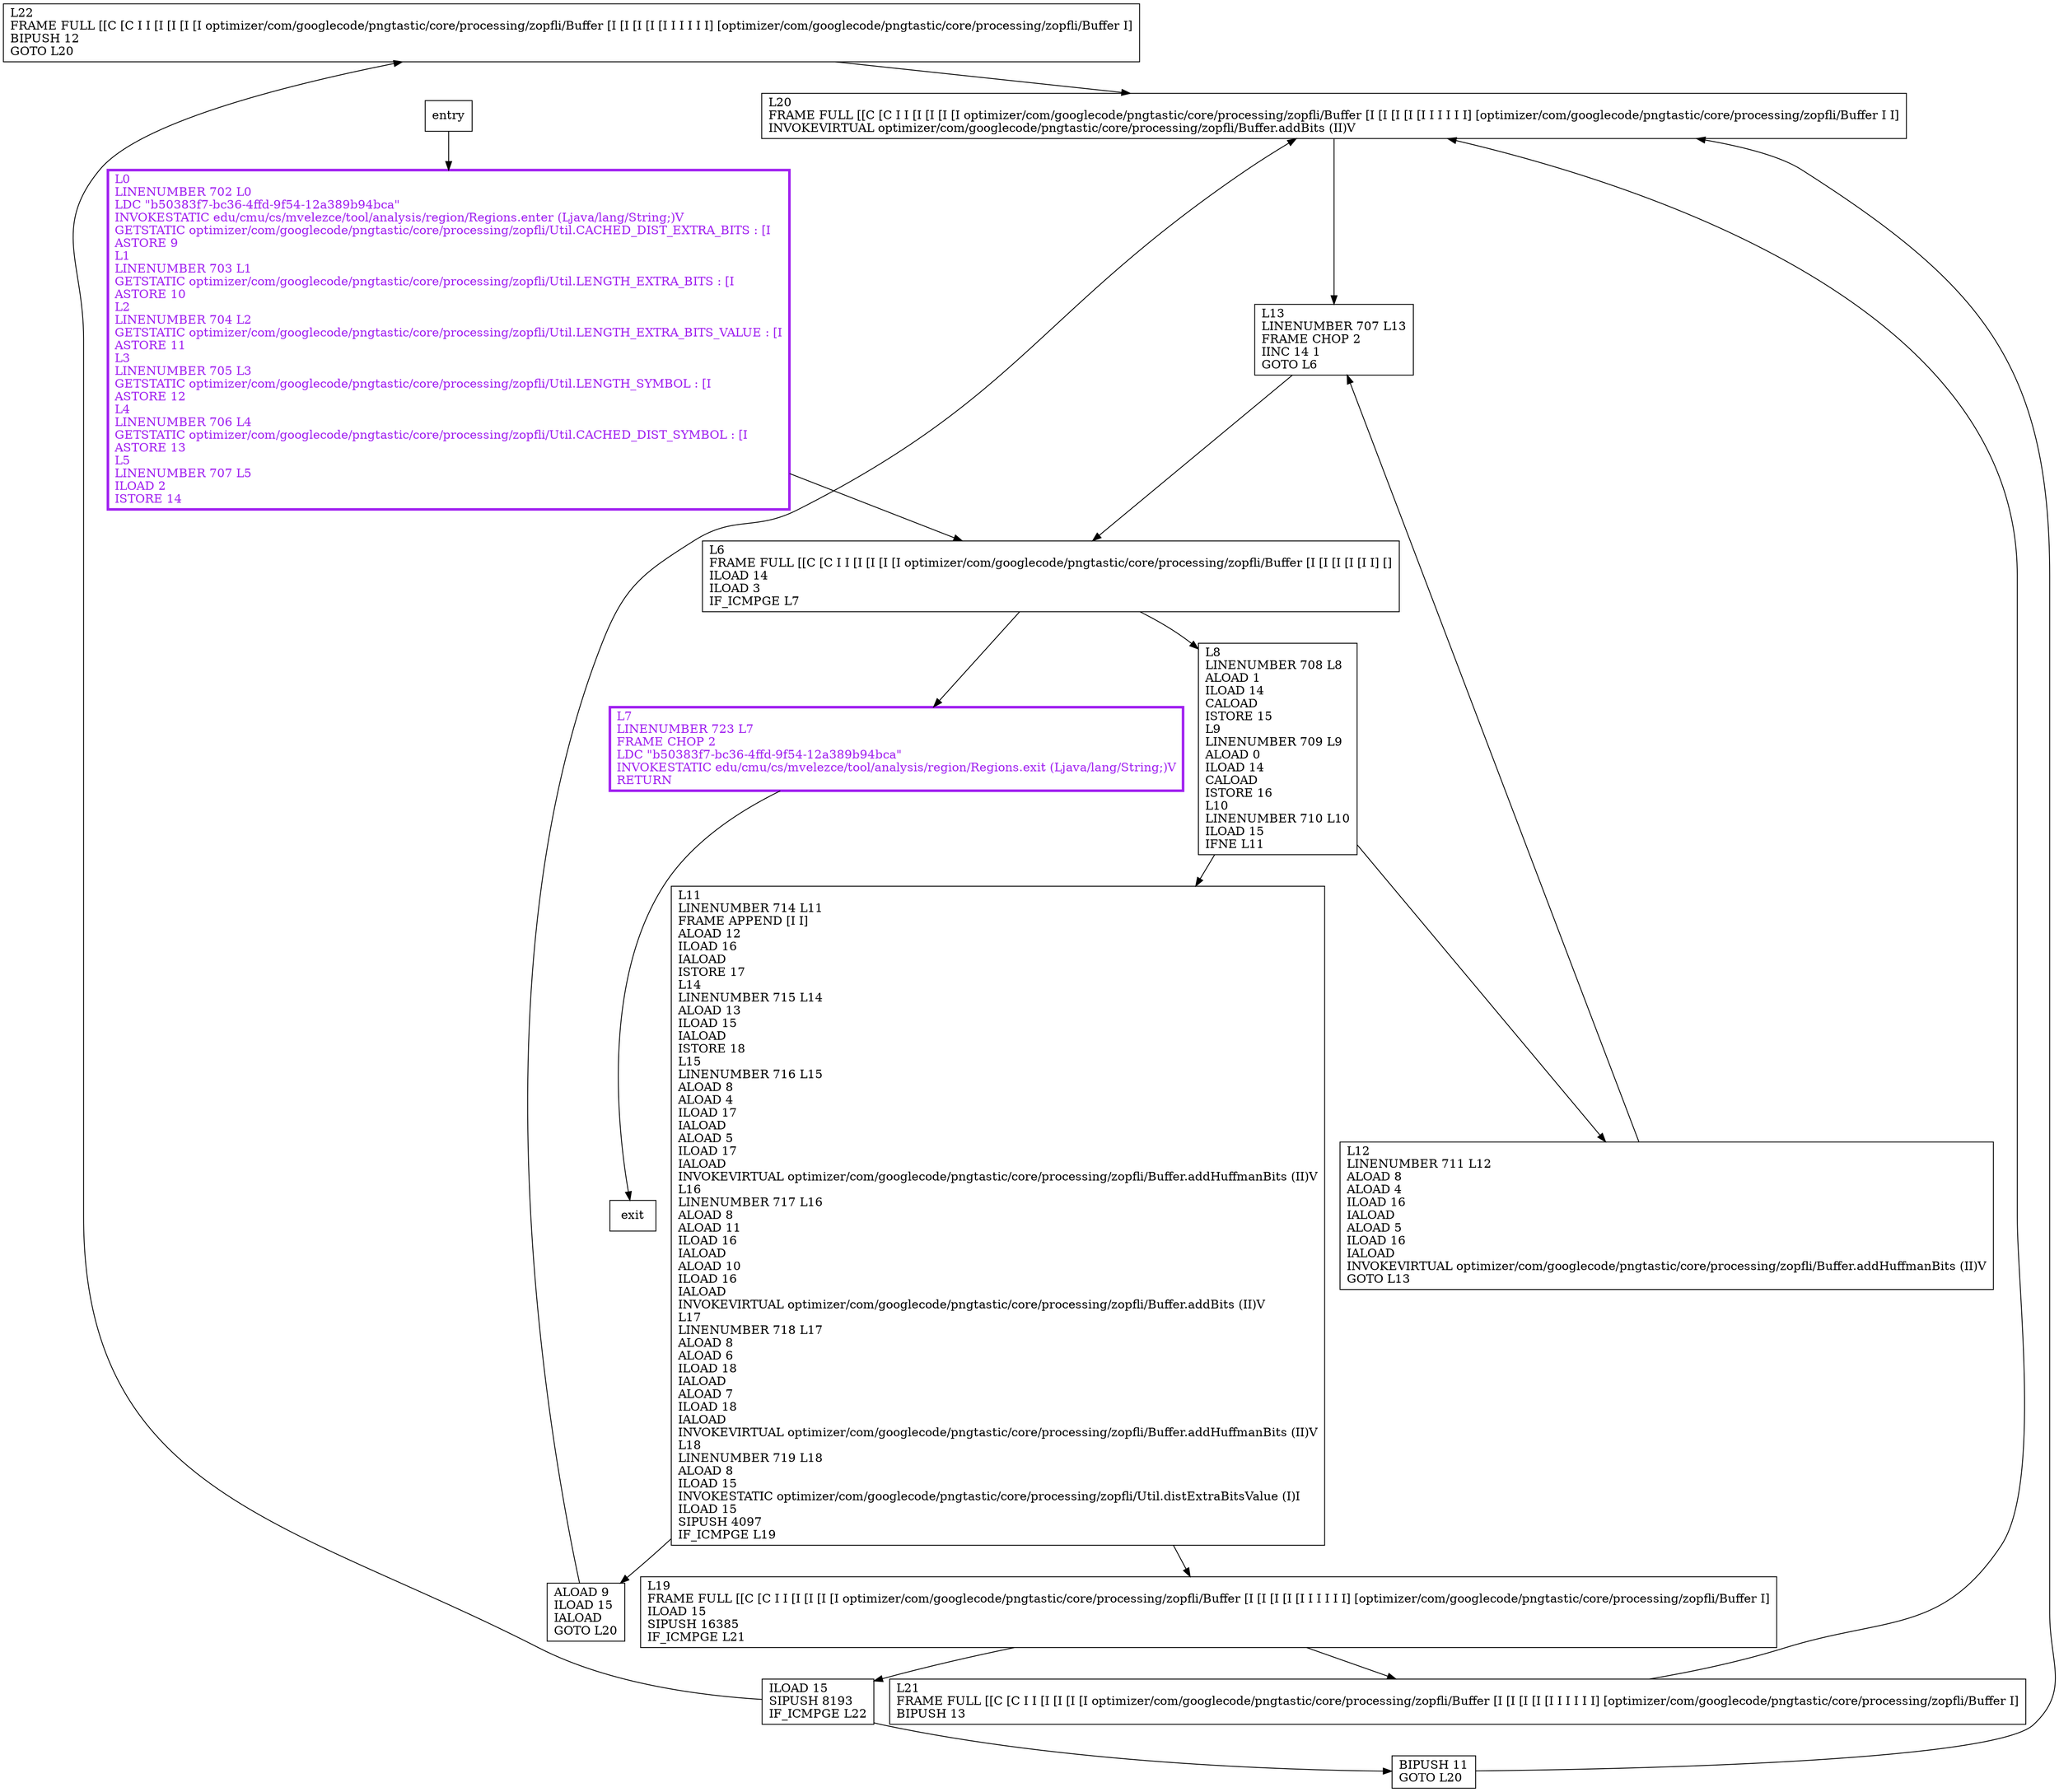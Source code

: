 digraph addLzData {
node [shape=record];
1683884141 [label="L22\lFRAME FULL [[C [C I I [I [I [I [I optimizer/com/googlecode/pngtastic/core/processing/zopfli/Buffer [I [I [I [I [I I I I I I] [optimizer/com/googlecode/pngtastic/core/processing/zopfli/Buffer I]\lBIPUSH 12\lGOTO L20\l"];
426777471 [label="L12\lLINENUMBER 711 L12\lALOAD 8\lALOAD 4\lILOAD 16\lIALOAD\lALOAD 5\lILOAD 16\lIALOAD\lINVOKEVIRTUAL optimizer/com/googlecode/pngtastic/core/processing/zopfli/Buffer.addHuffmanBits (II)V\lGOTO L13\l"];
1239019312 [label="ILOAD 15\lSIPUSH 8193\lIF_ICMPGE L22\l"];
1537829067 [label="L11\lLINENUMBER 714 L11\lFRAME APPEND [I I]\lALOAD 12\lILOAD 16\lIALOAD\lISTORE 17\lL14\lLINENUMBER 715 L14\lALOAD 13\lILOAD 15\lIALOAD\lISTORE 18\lL15\lLINENUMBER 716 L15\lALOAD 8\lALOAD 4\lILOAD 17\lIALOAD\lALOAD 5\lILOAD 17\lIALOAD\lINVOKEVIRTUAL optimizer/com/googlecode/pngtastic/core/processing/zopfli/Buffer.addHuffmanBits (II)V\lL16\lLINENUMBER 717 L16\lALOAD 8\lALOAD 11\lILOAD 16\lIALOAD\lALOAD 10\lILOAD 16\lIALOAD\lINVOKEVIRTUAL optimizer/com/googlecode/pngtastic/core/processing/zopfli/Buffer.addBits (II)V\lL17\lLINENUMBER 718 L17\lALOAD 8\lALOAD 6\lILOAD 18\lIALOAD\lALOAD 7\lILOAD 18\lIALOAD\lINVOKEVIRTUAL optimizer/com/googlecode/pngtastic/core/processing/zopfli/Buffer.addHuffmanBits (II)V\lL18\lLINENUMBER 719 L18\lALOAD 8\lILOAD 15\lINVOKESTATIC optimizer/com/googlecode/pngtastic/core/processing/zopfli/Util.distExtraBitsValue (I)I\lILOAD 15\lSIPUSH 4097\lIF_ICMPGE L19\l"];
1676937143 [label="L19\lFRAME FULL [[C [C I I [I [I [I [I optimizer/com/googlecode/pngtastic/core/processing/zopfli/Buffer [I [I [I [I [I I I I I I] [optimizer/com/googlecode/pngtastic/core/processing/zopfli/Buffer I]\lILOAD 15\lSIPUSH 16385\lIF_ICMPGE L21\l"];
1422999923 [label="L6\lFRAME FULL [[C [C I I [I [I [I [I optimizer/com/googlecode/pngtastic/core/processing/zopfli/Buffer [I [I [I [I [I I] []\lILOAD 14\lILOAD 3\lIF_ICMPGE L7\l"];
173246578 [label="L21\lFRAME FULL [[C [C I I [I [I [I [I optimizer/com/googlecode/pngtastic/core/processing/zopfli/Buffer [I [I [I [I [I I I I I I] [optimizer/com/googlecode/pngtastic/core/processing/zopfli/Buffer I]\lBIPUSH 13\l"];
1121403203 [label="BIPUSH 11\lGOTO L20\l"];
1830925671 [label="L13\lLINENUMBER 707 L13\lFRAME CHOP 2\lIINC 14 1\lGOTO L6\l"];
1782153951 [label="L20\lFRAME FULL [[C [C I I [I [I [I [I optimizer/com/googlecode/pngtastic/core/processing/zopfli/Buffer [I [I [I [I [I I I I I I] [optimizer/com/googlecode/pngtastic/core/processing/zopfli/Buffer I I]\lINVOKEVIRTUAL optimizer/com/googlecode/pngtastic/core/processing/zopfli/Buffer.addBits (II)V\l"];
1935730862 [label="L7\lLINENUMBER 723 L7\lFRAME CHOP 2\lLDC \"b50383f7-bc36-4ffd-9f54-12a389b94bca\"\lINVOKESTATIC edu/cmu/cs/mvelezce/tool/analysis/region/Regions.exit (Ljava/lang/String;)V\lRETURN\l"];
1367499570 [label="L0\lLINENUMBER 702 L0\lLDC \"b50383f7-bc36-4ffd-9f54-12a389b94bca\"\lINVOKESTATIC edu/cmu/cs/mvelezce/tool/analysis/region/Regions.enter (Ljava/lang/String;)V\lGETSTATIC optimizer/com/googlecode/pngtastic/core/processing/zopfli/Util.CACHED_DIST_EXTRA_BITS : [I\lASTORE 9\lL1\lLINENUMBER 703 L1\lGETSTATIC optimizer/com/googlecode/pngtastic/core/processing/zopfli/Util.LENGTH_EXTRA_BITS : [I\lASTORE 10\lL2\lLINENUMBER 704 L2\lGETSTATIC optimizer/com/googlecode/pngtastic/core/processing/zopfli/Util.LENGTH_EXTRA_BITS_VALUE : [I\lASTORE 11\lL3\lLINENUMBER 705 L3\lGETSTATIC optimizer/com/googlecode/pngtastic/core/processing/zopfli/Util.LENGTH_SYMBOL : [I\lASTORE 12\lL4\lLINENUMBER 706 L4\lGETSTATIC optimizer/com/googlecode/pngtastic/core/processing/zopfli/Util.CACHED_DIST_SYMBOL : [I\lASTORE 13\lL5\lLINENUMBER 707 L5\lILOAD 2\lISTORE 14\l"];
1938539570 [label="ALOAD 9\lILOAD 15\lIALOAD\lGOTO L20\l"];
1434153984 [label="L8\lLINENUMBER 708 L8\lALOAD 1\lILOAD 14\lCALOAD\lISTORE 15\lL9\lLINENUMBER 709 L9\lALOAD 0\lILOAD 14\lCALOAD\lISTORE 16\lL10\lLINENUMBER 710 L10\lILOAD 15\lIFNE L11\l"];
entry;
exit;
1683884141 -> 1782153951;
426777471 -> 1830925671;
1239019312 -> 1683884141;
1239019312 -> 1121403203;
1537829067 -> 1676937143;
1537829067 -> 1938539570;
1676937143 -> 1239019312;
1676937143 -> 173246578;
1422999923 -> 1935730862;
1422999923 -> 1434153984;
173246578 -> 1782153951;
entry -> 1367499570;
1121403203 -> 1782153951;
1830925671 -> 1422999923;
1782153951 -> 1830925671;
1935730862 -> exit;
1367499570 -> 1422999923;
1938539570 -> 1782153951;
1434153984 -> 426777471;
1434153984 -> 1537829067;
1935730862[fontcolor="purple", penwidth=3, color="purple"];
1367499570[fontcolor="purple", penwidth=3, color="purple"];
}
